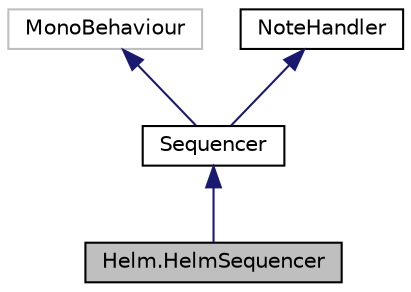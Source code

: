digraph "Helm.HelmSequencer"
{
  edge [fontname="Helvetica",fontsize="10",labelfontname="Helvetica",labelfontsize="10"];
  node [fontname="Helvetica",fontsize="10",shape=record];
  Node0 [label="Helm.HelmSequencer",height=0.2,width=0.4,color="black", fillcolor="grey75", style="filled", fontcolor="black"];
  Node1 -> Node0 [dir="back",color="midnightblue",fontsize="10",style="solid",fontname="Helvetica"];
  Node1 [label="Sequencer",height=0.2,width=0.4,color="black", fillcolor="white", style="filled",URL="$class_helm_1_1_sequencer.html",tooltip="A series of notes and velocities on a timeline that can be used to trigger synth or sampler notes..."];
  Node2 -> Node1 [dir="back",color="midnightblue",fontsize="10",style="solid",fontname="Helvetica"];
  Node2 [label="MonoBehaviour",height=0.2,width=0.4,color="grey75", fillcolor="white", style="filled"];
  Node3 -> Node1 [dir="back",color="midnightblue",fontsize="10",style="solid",fontname="Helvetica"];
  Node3 [label="NoteHandler",height=0.2,width=0.4,color="black", fillcolor="white", style="filled",URL="$interface_helm_1_1_note_handler.html",tooltip="An interface for classes that can receive note on and off events. "];
}
